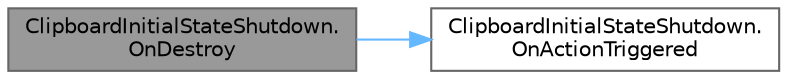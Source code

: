 digraph "ClipboardInitialStateShutdown.OnDestroy"
{
 // LATEX_PDF_SIZE
  bgcolor="transparent";
  edge [fontname=Helvetica,fontsize=10,labelfontname=Helvetica,labelfontsize=10];
  node [fontname=Helvetica,fontsize=10,shape=box,height=0.2,width=0.4];
  rankdir="LR";
  Node1 [id="Node000001",label="ClipboardInitialStateShutdown.\lOnDestroy",height=0.2,width=0.4,color="gray40", fillcolor="grey60", style="filled", fontcolor="black",tooltip="This method removes the ActionListener, disables the ActionTrigger and destroys the object."];
  Node1 -> Node2 [id="edge1_Node000001_Node000002",color="steelblue1",style="solid",tooltip=" "];
  Node2 [id="Node000002",label="ClipboardInitialStateShutdown.\lOnActionTriggered",height=0.2,width=0.4,color="grey40", fillcolor="white", style="filled",URL="$class_clipboard_initial_state_shutdown.html#ab374c495be2856f500d9b771b3d5138d",tooltip="This method is called when the actionTrigger is released, initiating the startup scenario on nppClien..."];
}
